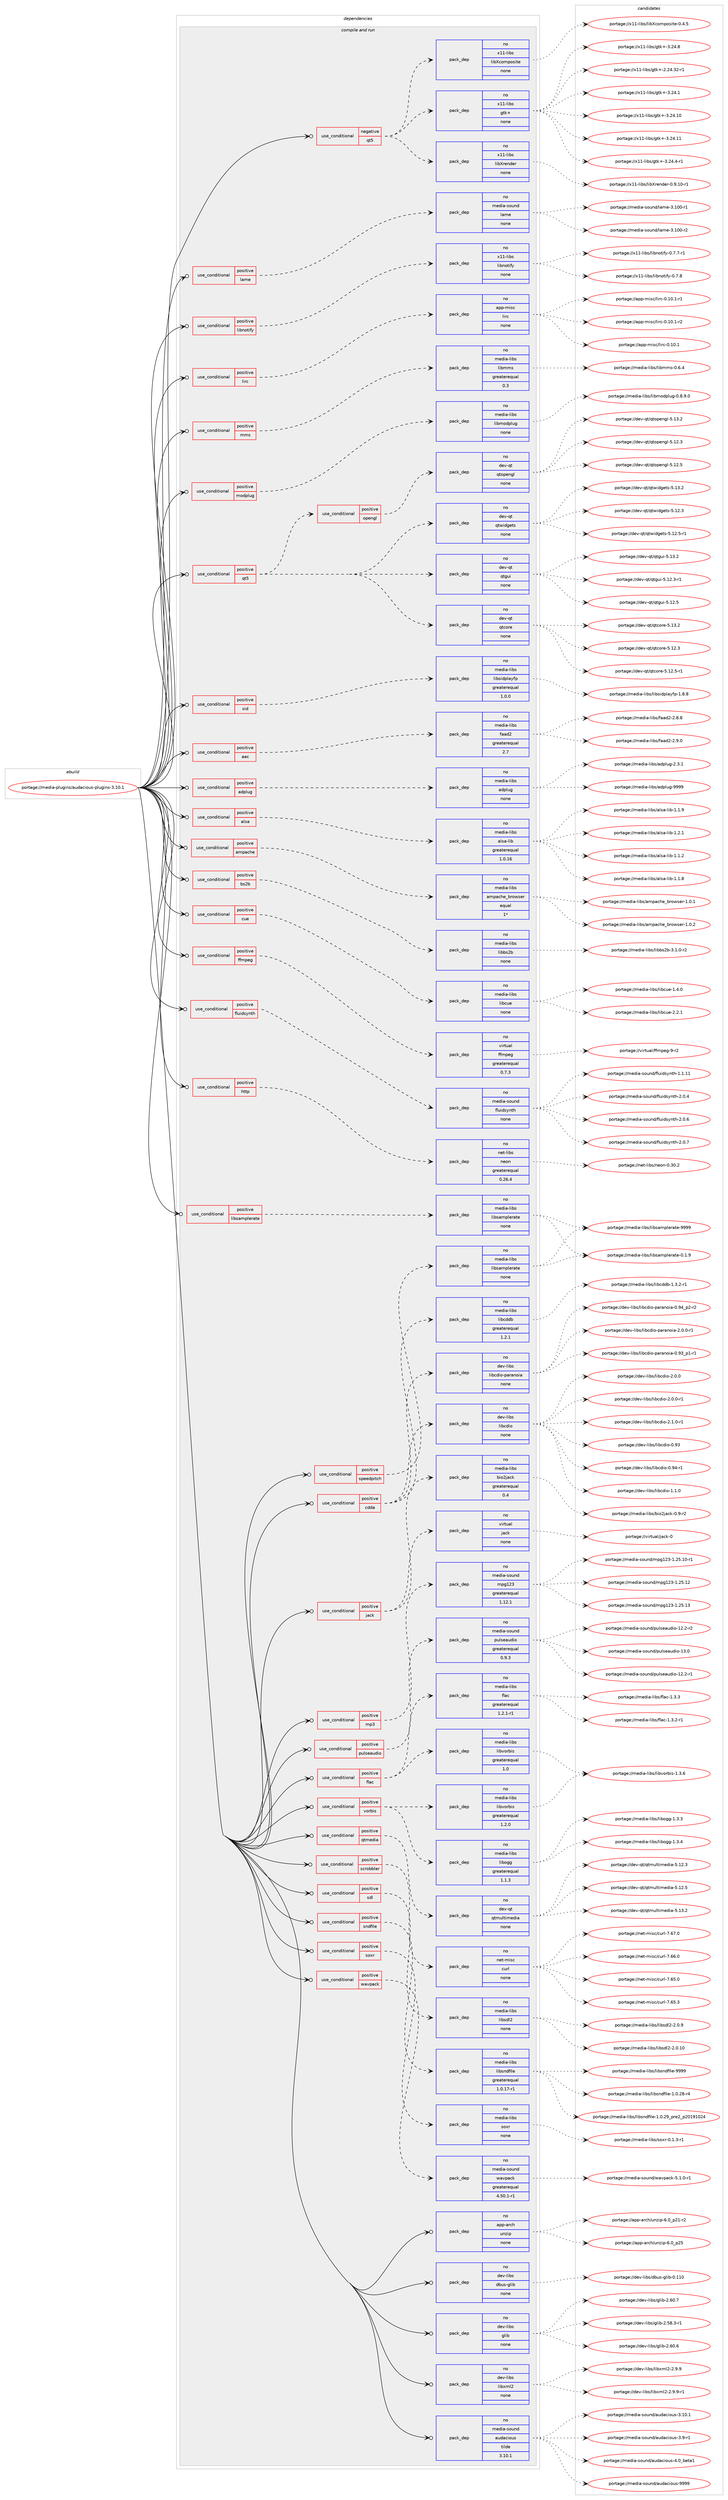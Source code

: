 digraph prolog {

# *************
# Graph options
# *************

newrank=true;
concentrate=true;
compound=true;
graph [rankdir=LR,fontname=Helvetica,fontsize=10,ranksep=1.5];#, ranksep=2.5, nodesep=0.2];
edge  [arrowhead=vee];
node  [fontname=Helvetica,fontsize=10];

# **********
# The ebuild
# **********

subgraph cluster_leftcol {
color=gray;
rank=same;
label=<<i>ebuild</i>>;
id [label="portage://media-plugins/audacious-plugins-3.10.1", color=red, width=4, href="../media-plugins/audacious-plugins-3.10.1.svg"];
}

# ****************
# The dependencies
# ****************

subgraph cluster_midcol {
color=gray;
label=<<i>dependencies</i>>;
subgraph cluster_compile {
fillcolor="#eeeeee";
style=filled;
label=<<i>compile</i>>;
}
subgraph cluster_compileandrun {
fillcolor="#eeeeee";
style=filled;
label=<<i>compile and run</i>>;
subgraph cond81401 {
dependency325383 [label=<<TABLE BORDER="0" CELLBORDER="1" CELLSPACING="0" CELLPADDING="4"><TR><TD ROWSPAN="3" CELLPADDING="10">use_conditional</TD></TR><TR><TD>negative</TD></TR><TR><TD>qt5</TD></TR></TABLE>>, shape=none, color=red];
subgraph pack238617 {
dependency325384 [label=<<TABLE BORDER="0" CELLBORDER="1" CELLSPACING="0" CELLPADDING="4" WIDTH="220"><TR><TD ROWSPAN="6" CELLPADDING="30">pack_dep</TD></TR><TR><TD WIDTH="110">no</TD></TR><TR><TD>x11-libs</TD></TR><TR><TD>gtk+</TD></TR><TR><TD>none</TD></TR><TR><TD></TD></TR></TABLE>>, shape=none, color=blue];
}
dependency325383:e -> dependency325384:w [weight=20,style="dashed",arrowhead="vee"];
subgraph pack238618 {
dependency325385 [label=<<TABLE BORDER="0" CELLBORDER="1" CELLSPACING="0" CELLPADDING="4" WIDTH="220"><TR><TD ROWSPAN="6" CELLPADDING="30">pack_dep</TD></TR><TR><TD WIDTH="110">no</TD></TR><TR><TD>x11-libs</TD></TR><TR><TD>libXcomposite</TD></TR><TR><TD>none</TD></TR><TR><TD></TD></TR></TABLE>>, shape=none, color=blue];
}
dependency325383:e -> dependency325385:w [weight=20,style="dashed",arrowhead="vee"];
subgraph pack238619 {
dependency325386 [label=<<TABLE BORDER="0" CELLBORDER="1" CELLSPACING="0" CELLPADDING="4" WIDTH="220"><TR><TD ROWSPAN="6" CELLPADDING="30">pack_dep</TD></TR><TR><TD WIDTH="110">no</TD></TR><TR><TD>x11-libs</TD></TR><TR><TD>libXrender</TD></TR><TR><TD>none</TD></TR><TR><TD></TD></TR></TABLE>>, shape=none, color=blue];
}
dependency325383:e -> dependency325386:w [weight=20,style="dashed",arrowhead="vee"];
}
id:e -> dependency325383:w [weight=20,style="solid",arrowhead="odotvee"];
subgraph cond81402 {
dependency325387 [label=<<TABLE BORDER="0" CELLBORDER="1" CELLSPACING="0" CELLPADDING="4"><TR><TD ROWSPAN="3" CELLPADDING="10">use_conditional</TD></TR><TR><TD>positive</TD></TR><TR><TD>aac</TD></TR></TABLE>>, shape=none, color=red];
subgraph pack238620 {
dependency325388 [label=<<TABLE BORDER="0" CELLBORDER="1" CELLSPACING="0" CELLPADDING="4" WIDTH="220"><TR><TD ROWSPAN="6" CELLPADDING="30">pack_dep</TD></TR><TR><TD WIDTH="110">no</TD></TR><TR><TD>media-libs</TD></TR><TR><TD>faad2</TD></TR><TR><TD>greaterequal</TD></TR><TR><TD>2.7</TD></TR></TABLE>>, shape=none, color=blue];
}
dependency325387:e -> dependency325388:w [weight=20,style="dashed",arrowhead="vee"];
}
id:e -> dependency325387:w [weight=20,style="solid",arrowhead="odotvee"];
subgraph cond81403 {
dependency325389 [label=<<TABLE BORDER="0" CELLBORDER="1" CELLSPACING="0" CELLPADDING="4"><TR><TD ROWSPAN="3" CELLPADDING="10">use_conditional</TD></TR><TR><TD>positive</TD></TR><TR><TD>adplug</TD></TR></TABLE>>, shape=none, color=red];
subgraph pack238621 {
dependency325390 [label=<<TABLE BORDER="0" CELLBORDER="1" CELLSPACING="0" CELLPADDING="4" WIDTH="220"><TR><TD ROWSPAN="6" CELLPADDING="30">pack_dep</TD></TR><TR><TD WIDTH="110">no</TD></TR><TR><TD>media-libs</TD></TR><TR><TD>adplug</TD></TR><TR><TD>none</TD></TR><TR><TD></TD></TR></TABLE>>, shape=none, color=blue];
}
dependency325389:e -> dependency325390:w [weight=20,style="dashed",arrowhead="vee"];
}
id:e -> dependency325389:w [weight=20,style="solid",arrowhead="odotvee"];
subgraph cond81404 {
dependency325391 [label=<<TABLE BORDER="0" CELLBORDER="1" CELLSPACING="0" CELLPADDING="4"><TR><TD ROWSPAN="3" CELLPADDING="10">use_conditional</TD></TR><TR><TD>positive</TD></TR><TR><TD>alsa</TD></TR></TABLE>>, shape=none, color=red];
subgraph pack238622 {
dependency325392 [label=<<TABLE BORDER="0" CELLBORDER="1" CELLSPACING="0" CELLPADDING="4" WIDTH="220"><TR><TD ROWSPAN="6" CELLPADDING="30">pack_dep</TD></TR><TR><TD WIDTH="110">no</TD></TR><TR><TD>media-libs</TD></TR><TR><TD>alsa-lib</TD></TR><TR><TD>greaterequal</TD></TR><TR><TD>1.0.16</TD></TR></TABLE>>, shape=none, color=blue];
}
dependency325391:e -> dependency325392:w [weight=20,style="dashed",arrowhead="vee"];
}
id:e -> dependency325391:w [weight=20,style="solid",arrowhead="odotvee"];
subgraph cond81405 {
dependency325393 [label=<<TABLE BORDER="0" CELLBORDER="1" CELLSPACING="0" CELLPADDING="4"><TR><TD ROWSPAN="3" CELLPADDING="10">use_conditional</TD></TR><TR><TD>positive</TD></TR><TR><TD>ampache</TD></TR></TABLE>>, shape=none, color=red];
subgraph pack238623 {
dependency325394 [label=<<TABLE BORDER="0" CELLBORDER="1" CELLSPACING="0" CELLPADDING="4" WIDTH="220"><TR><TD ROWSPAN="6" CELLPADDING="30">pack_dep</TD></TR><TR><TD WIDTH="110">no</TD></TR><TR><TD>media-libs</TD></TR><TR><TD>ampache_browser</TD></TR><TR><TD>equal</TD></TR><TR><TD>1*</TD></TR></TABLE>>, shape=none, color=blue];
}
dependency325393:e -> dependency325394:w [weight=20,style="dashed",arrowhead="vee"];
}
id:e -> dependency325393:w [weight=20,style="solid",arrowhead="odotvee"];
subgraph cond81406 {
dependency325395 [label=<<TABLE BORDER="0" CELLBORDER="1" CELLSPACING="0" CELLPADDING="4"><TR><TD ROWSPAN="3" CELLPADDING="10">use_conditional</TD></TR><TR><TD>positive</TD></TR><TR><TD>bs2b</TD></TR></TABLE>>, shape=none, color=red];
subgraph pack238624 {
dependency325396 [label=<<TABLE BORDER="0" CELLBORDER="1" CELLSPACING="0" CELLPADDING="4" WIDTH="220"><TR><TD ROWSPAN="6" CELLPADDING="30">pack_dep</TD></TR><TR><TD WIDTH="110">no</TD></TR><TR><TD>media-libs</TD></TR><TR><TD>libbs2b</TD></TR><TR><TD>none</TD></TR><TR><TD></TD></TR></TABLE>>, shape=none, color=blue];
}
dependency325395:e -> dependency325396:w [weight=20,style="dashed",arrowhead="vee"];
}
id:e -> dependency325395:w [weight=20,style="solid",arrowhead="odotvee"];
subgraph cond81407 {
dependency325397 [label=<<TABLE BORDER="0" CELLBORDER="1" CELLSPACING="0" CELLPADDING="4"><TR><TD ROWSPAN="3" CELLPADDING="10">use_conditional</TD></TR><TR><TD>positive</TD></TR><TR><TD>cdda</TD></TR></TABLE>>, shape=none, color=red];
subgraph pack238625 {
dependency325398 [label=<<TABLE BORDER="0" CELLBORDER="1" CELLSPACING="0" CELLPADDING="4" WIDTH="220"><TR><TD ROWSPAN="6" CELLPADDING="30">pack_dep</TD></TR><TR><TD WIDTH="110">no</TD></TR><TR><TD>dev-libs</TD></TR><TR><TD>libcdio</TD></TR><TR><TD>none</TD></TR><TR><TD></TD></TR></TABLE>>, shape=none, color=blue];
}
dependency325397:e -> dependency325398:w [weight=20,style="dashed",arrowhead="vee"];
subgraph pack238626 {
dependency325399 [label=<<TABLE BORDER="0" CELLBORDER="1" CELLSPACING="0" CELLPADDING="4" WIDTH="220"><TR><TD ROWSPAN="6" CELLPADDING="30">pack_dep</TD></TR><TR><TD WIDTH="110">no</TD></TR><TR><TD>dev-libs</TD></TR><TR><TD>libcdio-paranoia</TD></TR><TR><TD>none</TD></TR><TR><TD></TD></TR></TABLE>>, shape=none, color=blue];
}
dependency325397:e -> dependency325399:w [weight=20,style="dashed",arrowhead="vee"];
subgraph pack238627 {
dependency325400 [label=<<TABLE BORDER="0" CELLBORDER="1" CELLSPACING="0" CELLPADDING="4" WIDTH="220"><TR><TD ROWSPAN="6" CELLPADDING="30">pack_dep</TD></TR><TR><TD WIDTH="110">no</TD></TR><TR><TD>media-libs</TD></TR><TR><TD>libcddb</TD></TR><TR><TD>greaterequal</TD></TR><TR><TD>1.2.1</TD></TR></TABLE>>, shape=none, color=blue];
}
dependency325397:e -> dependency325400:w [weight=20,style="dashed",arrowhead="vee"];
}
id:e -> dependency325397:w [weight=20,style="solid",arrowhead="odotvee"];
subgraph cond81408 {
dependency325401 [label=<<TABLE BORDER="0" CELLBORDER="1" CELLSPACING="0" CELLPADDING="4"><TR><TD ROWSPAN="3" CELLPADDING="10">use_conditional</TD></TR><TR><TD>positive</TD></TR><TR><TD>cue</TD></TR></TABLE>>, shape=none, color=red];
subgraph pack238628 {
dependency325402 [label=<<TABLE BORDER="0" CELLBORDER="1" CELLSPACING="0" CELLPADDING="4" WIDTH="220"><TR><TD ROWSPAN="6" CELLPADDING="30">pack_dep</TD></TR><TR><TD WIDTH="110">no</TD></TR><TR><TD>media-libs</TD></TR><TR><TD>libcue</TD></TR><TR><TD>none</TD></TR><TR><TD></TD></TR></TABLE>>, shape=none, color=blue];
}
dependency325401:e -> dependency325402:w [weight=20,style="dashed",arrowhead="vee"];
}
id:e -> dependency325401:w [weight=20,style="solid",arrowhead="odotvee"];
subgraph cond81409 {
dependency325403 [label=<<TABLE BORDER="0" CELLBORDER="1" CELLSPACING="0" CELLPADDING="4"><TR><TD ROWSPAN="3" CELLPADDING="10">use_conditional</TD></TR><TR><TD>positive</TD></TR><TR><TD>ffmpeg</TD></TR></TABLE>>, shape=none, color=red];
subgraph pack238629 {
dependency325404 [label=<<TABLE BORDER="0" CELLBORDER="1" CELLSPACING="0" CELLPADDING="4" WIDTH="220"><TR><TD ROWSPAN="6" CELLPADDING="30">pack_dep</TD></TR><TR><TD WIDTH="110">no</TD></TR><TR><TD>virtual</TD></TR><TR><TD>ffmpeg</TD></TR><TR><TD>greaterequal</TD></TR><TR><TD>0.7.3</TD></TR></TABLE>>, shape=none, color=blue];
}
dependency325403:e -> dependency325404:w [weight=20,style="dashed",arrowhead="vee"];
}
id:e -> dependency325403:w [weight=20,style="solid",arrowhead="odotvee"];
subgraph cond81410 {
dependency325405 [label=<<TABLE BORDER="0" CELLBORDER="1" CELLSPACING="0" CELLPADDING="4"><TR><TD ROWSPAN="3" CELLPADDING="10">use_conditional</TD></TR><TR><TD>positive</TD></TR><TR><TD>flac</TD></TR></TABLE>>, shape=none, color=red];
subgraph pack238630 {
dependency325406 [label=<<TABLE BORDER="0" CELLBORDER="1" CELLSPACING="0" CELLPADDING="4" WIDTH="220"><TR><TD ROWSPAN="6" CELLPADDING="30">pack_dep</TD></TR><TR><TD WIDTH="110">no</TD></TR><TR><TD>media-libs</TD></TR><TR><TD>flac</TD></TR><TR><TD>greaterequal</TD></TR><TR><TD>1.2.1-r1</TD></TR></TABLE>>, shape=none, color=blue];
}
dependency325405:e -> dependency325406:w [weight=20,style="dashed",arrowhead="vee"];
subgraph pack238631 {
dependency325407 [label=<<TABLE BORDER="0" CELLBORDER="1" CELLSPACING="0" CELLPADDING="4" WIDTH="220"><TR><TD ROWSPAN="6" CELLPADDING="30">pack_dep</TD></TR><TR><TD WIDTH="110">no</TD></TR><TR><TD>media-libs</TD></TR><TR><TD>libvorbis</TD></TR><TR><TD>greaterequal</TD></TR><TR><TD>1.0</TD></TR></TABLE>>, shape=none, color=blue];
}
dependency325405:e -> dependency325407:w [weight=20,style="dashed",arrowhead="vee"];
}
id:e -> dependency325405:w [weight=20,style="solid",arrowhead="odotvee"];
subgraph cond81411 {
dependency325408 [label=<<TABLE BORDER="0" CELLBORDER="1" CELLSPACING="0" CELLPADDING="4"><TR><TD ROWSPAN="3" CELLPADDING="10">use_conditional</TD></TR><TR><TD>positive</TD></TR><TR><TD>fluidsynth</TD></TR></TABLE>>, shape=none, color=red];
subgraph pack238632 {
dependency325409 [label=<<TABLE BORDER="0" CELLBORDER="1" CELLSPACING="0" CELLPADDING="4" WIDTH="220"><TR><TD ROWSPAN="6" CELLPADDING="30">pack_dep</TD></TR><TR><TD WIDTH="110">no</TD></TR><TR><TD>media-sound</TD></TR><TR><TD>fluidsynth</TD></TR><TR><TD>none</TD></TR><TR><TD></TD></TR></TABLE>>, shape=none, color=blue];
}
dependency325408:e -> dependency325409:w [weight=20,style="dashed",arrowhead="vee"];
}
id:e -> dependency325408:w [weight=20,style="solid",arrowhead="odotvee"];
subgraph cond81412 {
dependency325410 [label=<<TABLE BORDER="0" CELLBORDER="1" CELLSPACING="0" CELLPADDING="4"><TR><TD ROWSPAN="3" CELLPADDING="10">use_conditional</TD></TR><TR><TD>positive</TD></TR><TR><TD>http</TD></TR></TABLE>>, shape=none, color=red];
subgraph pack238633 {
dependency325411 [label=<<TABLE BORDER="0" CELLBORDER="1" CELLSPACING="0" CELLPADDING="4" WIDTH="220"><TR><TD ROWSPAN="6" CELLPADDING="30">pack_dep</TD></TR><TR><TD WIDTH="110">no</TD></TR><TR><TD>net-libs</TD></TR><TR><TD>neon</TD></TR><TR><TD>greaterequal</TD></TR><TR><TD>0.26.4</TD></TR></TABLE>>, shape=none, color=blue];
}
dependency325410:e -> dependency325411:w [weight=20,style="dashed",arrowhead="vee"];
}
id:e -> dependency325410:w [weight=20,style="solid",arrowhead="odotvee"];
subgraph cond81413 {
dependency325412 [label=<<TABLE BORDER="0" CELLBORDER="1" CELLSPACING="0" CELLPADDING="4"><TR><TD ROWSPAN="3" CELLPADDING="10">use_conditional</TD></TR><TR><TD>positive</TD></TR><TR><TD>jack</TD></TR></TABLE>>, shape=none, color=red];
subgraph pack238634 {
dependency325413 [label=<<TABLE BORDER="0" CELLBORDER="1" CELLSPACING="0" CELLPADDING="4" WIDTH="220"><TR><TD ROWSPAN="6" CELLPADDING="30">pack_dep</TD></TR><TR><TD WIDTH="110">no</TD></TR><TR><TD>media-libs</TD></TR><TR><TD>bio2jack</TD></TR><TR><TD>greaterequal</TD></TR><TR><TD>0.4</TD></TR></TABLE>>, shape=none, color=blue];
}
dependency325412:e -> dependency325413:w [weight=20,style="dashed",arrowhead="vee"];
subgraph pack238635 {
dependency325414 [label=<<TABLE BORDER="0" CELLBORDER="1" CELLSPACING="0" CELLPADDING="4" WIDTH="220"><TR><TD ROWSPAN="6" CELLPADDING="30">pack_dep</TD></TR><TR><TD WIDTH="110">no</TD></TR><TR><TD>virtual</TD></TR><TR><TD>jack</TD></TR><TR><TD>none</TD></TR><TR><TD></TD></TR></TABLE>>, shape=none, color=blue];
}
dependency325412:e -> dependency325414:w [weight=20,style="dashed",arrowhead="vee"];
}
id:e -> dependency325412:w [weight=20,style="solid",arrowhead="odotvee"];
subgraph cond81414 {
dependency325415 [label=<<TABLE BORDER="0" CELLBORDER="1" CELLSPACING="0" CELLPADDING="4"><TR><TD ROWSPAN="3" CELLPADDING="10">use_conditional</TD></TR><TR><TD>positive</TD></TR><TR><TD>lame</TD></TR></TABLE>>, shape=none, color=red];
subgraph pack238636 {
dependency325416 [label=<<TABLE BORDER="0" CELLBORDER="1" CELLSPACING="0" CELLPADDING="4" WIDTH="220"><TR><TD ROWSPAN="6" CELLPADDING="30">pack_dep</TD></TR><TR><TD WIDTH="110">no</TD></TR><TR><TD>media-sound</TD></TR><TR><TD>lame</TD></TR><TR><TD>none</TD></TR><TR><TD></TD></TR></TABLE>>, shape=none, color=blue];
}
dependency325415:e -> dependency325416:w [weight=20,style="dashed",arrowhead="vee"];
}
id:e -> dependency325415:w [weight=20,style="solid",arrowhead="odotvee"];
subgraph cond81415 {
dependency325417 [label=<<TABLE BORDER="0" CELLBORDER="1" CELLSPACING="0" CELLPADDING="4"><TR><TD ROWSPAN="3" CELLPADDING="10">use_conditional</TD></TR><TR><TD>positive</TD></TR><TR><TD>libnotify</TD></TR></TABLE>>, shape=none, color=red];
subgraph pack238637 {
dependency325418 [label=<<TABLE BORDER="0" CELLBORDER="1" CELLSPACING="0" CELLPADDING="4" WIDTH="220"><TR><TD ROWSPAN="6" CELLPADDING="30">pack_dep</TD></TR><TR><TD WIDTH="110">no</TD></TR><TR><TD>x11-libs</TD></TR><TR><TD>libnotify</TD></TR><TR><TD>none</TD></TR><TR><TD></TD></TR></TABLE>>, shape=none, color=blue];
}
dependency325417:e -> dependency325418:w [weight=20,style="dashed",arrowhead="vee"];
}
id:e -> dependency325417:w [weight=20,style="solid",arrowhead="odotvee"];
subgraph cond81416 {
dependency325419 [label=<<TABLE BORDER="0" CELLBORDER="1" CELLSPACING="0" CELLPADDING="4"><TR><TD ROWSPAN="3" CELLPADDING="10">use_conditional</TD></TR><TR><TD>positive</TD></TR><TR><TD>libsamplerate</TD></TR></TABLE>>, shape=none, color=red];
subgraph pack238638 {
dependency325420 [label=<<TABLE BORDER="0" CELLBORDER="1" CELLSPACING="0" CELLPADDING="4" WIDTH="220"><TR><TD ROWSPAN="6" CELLPADDING="30">pack_dep</TD></TR><TR><TD WIDTH="110">no</TD></TR><TR><TD>media-libs</TD></TR><TR><TD>libsamplerate</TD></TR><TR><TD>none</TD></TR><TR><TD></TD></TR></TABLE>>, shape=none, color=blue];
}
dependency325419:e -> dependency325420:w [weight=20,style="dashed",arrowhead="vee"];
}
id:e -> dependency325419:w [weight=20,style="solid",arrowhead="odotvee"];
subgraph cond81417 {
dependency325421 [label=<<TABLE BORDER="0" CELLBORDER="1" CELLSPACING="0" CELLPADDING="4"><TR><TD ROWSPAN="3" CELLPADDING="10">use_conditional</TD></TR><TR><TD>positive</TD></TR><TR><TD>lirc</TD></TR></TABLE>>, shape=none, color=red];
subgraph pack238639 {
dependency325422 [label=<<TABLE BORDER="0" CELLBORDER="1" CELLSPACING="0" CELLPADDING="4" WIDTH="220"><TR><TD ROWSPAN="6" CELLPADDING="30">pack_dep</TD></TR><TR><TD WIDTH="110">no</TD></TR><TR><TD>app-misc</TD></TR><TR><TD>lirc</TD></TR><TR><TD>none</TD></TR><TR><TD></TD></TR></TABLE>>, shape=none, color=blue];
}
dependency325421:e -> dependency325422:w [weight=20,style="dashed",arrowhead="vee"];
}
id:e -> dependency325421:w [weight=20,style="solid",arrowhead="odotvee"];
subgraph cond81418 {
dependency325423 [label=<<TABLE BORDER="0" CELLBORDER="1" CELLSPACING="0" CELLPADDING="4"><TR><TD ROWSPAN="3" CELLPADDING="10">use_conditional</TD></TR><TR><TD>positive</TD></TR><TR><TD>mms</TD></TR></TABLE>>, shape=none, color=red];
subgraph pack238640 {
dependency325424 [label=<<TABLE BORDER="0" CELLBORDER="1" CELLSPACING="0" CELLPADDING="4" WIDTH="220"><TR><TD ROWSPAN="6" CELLPADDING="30">pack_dep</TD></TR><TR><TD WIDTH="110">no</TD></TR><TR><TD>media-libs</TD></TR><TR><TD>libmms</TD></TR><TR><TD>greaterequal</TD></TR><TR><TD>0.3</TD></TR></TABLE>>, shape=none, color=blue];
}
dependency325423:e -> dependency325424:w [weight=20,style="dashed",arrowhead="vee"];
}
id:e -> dependency325423:w [weight=20,style="solid",arrowhead="odotvee"];
subgraph cond81419 {
dependency325425 [label=<<TABLE BORDER="0" CELLBORDER="1" CELLSPACING="0" CELLPADDING="4"><TR><TD ROWSPAN="3" CELLPADDING="10">use_conditional</TD></TR><TR><TD>positive</TD></TR><TR><TD>modplug</TD></TR></TABLE>>, shape=none, color=red];
subgraph pack238641 {
dependency325426 [label=<<TABLE BORDER="0" CELLBORDER="1" CELLSPACING="0" CELLPADDING="4" WIDTH="220"><TR><TD ROWSPAN="6" CELLPADDING="30">pack_dep</TD></TR><TR><TD WIDTH="110">no</TD></TR><TR><TD>media-libs</TD></TR><TR><TD>libmodplug</TD></TR><TR><TD>none</TD></TR><TR><TD></TD></TR></TABLE>>, shape=none, color=blue];
}
dependency325425:e -> dependency325426:w [weight=20,style="dashed",arrowhead="vee"];
}
id:e -> dependency325425:w [weight=20,style="solid",arrowhead="odotvee"];
subgraph cond81420 {
dependency325427 [label=<<TABLE BORDER="0" CELLBORDER="1" CELLSPACING="0" CELLPADDING="4"><TR><TD ROWSPAN="3" CELLPADDING="10">use_conditional</TD></TR><TR><TD>positive</TD></TR><TR><TD>mp3</TD></TR></TABLE>>, shape=none, color=red];
subgraph pack238642 {
dependency325428 [label=<<TABLE BORDER="0" CELLBORDER="1" CELLSPACING="0" CELLPADDING="4" WIDTH="220"><TR><TD ROWSPAN="6" CELLPADDING="30">pack_dep</TD></TR><TR><TD WIDTH="110">no</TD></TR><TR><TD>media-sound</TD></TR><TR><TD>mpg123</TD></TR><TR><TD>greaterequal</TD></TR><TR><TD>1.12.1</TD></TR></TABLE>>, shape=none, color=blue];
}
dependency325427:e -> dependency325428:w [weight=20,style="dashed",arrowhead="vee"];
}
id:e -> dependency325427:w [weight=20,style="solid",arrowhead="odotvee"];
subgraph cond81421 {
dependency325429 [label=<<TABLE BORDER="0" CELLBORDER="1" CELLSPACING="0" CELLPADDING="4"><TR><TD ROWSPAN="3" CELLPADDING="10">use_conditional</TD></TR><TR><TD>positive</TD></TR><TR><TD>pulseaudio</TD></TR></TABLE>>, shape=none, color=red];
subgraph pack238643 {
dependency325430 [label=<<TABLE BORDER="0" CELLBORDER="1" CELLSPACING="0" CELLPADDING="4" WIDTH="220"><TR><TD ROWSPAN="6" CELLPADDING="30">pack_dep</TD></TR><TR><TD WIDTH="110">no</TD></TR><TR><TD>media-sound</TD></TR><TR><TD>pulseaudio</TD></TR><TR><TD>greaterequal</TD></TR><TR><TD>0.9.3</TD></TR></TABLE>>, shape=none, color=blue];
}
dependency325429:e -> dependency325430:w [weight=20,style="dashed",arrowhead="vee"];
}
id:e -> dependency325429:w [weight=20,style="solid",arrowhead="odotvee"];
subgraph cond81422 {
dependency325431 [label=<<TABLE BORDER="0" CELLBORDER="1" CELLSPACING="0" CELLPADDING="4"><TR><TD ROWSPAN="3" CELLPADDING="10">use_conditional</TD></TR><TR><TD>positive</TD></TR><TR><TD>qt5</TD></TR></TABLE>>, shape=none, color=red];
subgraph pack238644 {
dependency325432 [label=<<TABLE BORDER="0" CELLBORDER="1" CELLSPACING="0" CELLPADDING="4" WIDTH="220"><TR><TD ROWSPAN="6" CELLPADDING="30">pack_dep</TD></TR><TR><TD WIDTH="110">no</TD></TR><TR><TD>dev-qt</TD></TR><TR><TD>qtcore</TD></TR><TR><TD>none</TD></TR><TR><TD></TD></TR></TABLE>>, shape=none, color=blue];
}
dependency325431:e -> dependency325432:w [weight=20,style="dashed",arrowhead="vee"];
subgraph pack238645 {
dependency325433 [label=<<TABLE BORDER="0" CELLBORDER="1" CELLSPACING="0" CELLPADDING="4" WIDTH="220"><TR><TD ROWSPAN="6" CELLPADDING="30">pack_dep</TD></TR><TR><TD WIDTH="110">no</TD></TR><TR><TD>dev-qt</TD></TR><TR><TD>qtgui</TD></TR><TR><TD>none</TD></TR><TR><TD></TD></TR></TABLE>>, shape=none, color=blue];
}
dependency325431:e -> dependency325433:w [weight=20,style="dashed",arrowhead="vee"];
subgraph pack238646 {
dependency325434 [label=<<TABLE BORDER="0" CELLBORDER="1" CELLSPACING="0" CELLPADDING="4" WIDTH="220"><TR><TD ROWSPAN="6" CELLPADDING="30">pack_dep</TD></TR><TR><TD WIDTH="110">no</TD></TR><TR><TD>dev-qt</TD></TR><TR><TD>qtwidgets</TD></TR><TR><TD>none</TD></TR><TR><TD></TD></TR></TABLE>>, shape=none, color=blue];
}
dependency325431:e -> dependency325434:w [weight=20,style="dashed",arrowhead="vee"];
subgraph cond81423 {
dependency325435 [label=<<TABLE BORDER="0" CELLBORDER="1" CELLSPACING="0" CELLPADDING="4"><TR><TD ROWSPAN="3" CELLPADDING="10">use_conditional</TD></TR><TR><TD>positive</TD></TR><TR><TD>opengl</TD></TR></TABLE>>, shape=none, color=red];
subgraph pack238647 {
dependency325436 [label=<<TABLE BORDER="0" CELLBORDER="1" CELLSPACING="0" CELLPADDING="4" WIDTH="220"><TR><TD ROWSPAN="6" CELLPADDING="30">pack_dep</TD></TR><TR><TD WIDTH="110">no</TD></TR><TR><TD>dev-qt</TD></TR><TR><TD>qtopengl</TD></TR><TR><TD>none</TD></TR><TR><TD></TD></TR></TABLE>>, shape=none, color=blue];
}
dependency325435:e -> dependency325436:w [weight=20,style="dashed",arrowhead="vee"];
}
dependency325431:e -> dependency325435:w [weight=20,style="dashed",arrowhead="vee"];
}
id:e -> dependency325431:w [weight=20,style="solid",arrowhead="odotvee"];
subgraph cond81424 {
dependency325437 [label=<<TABLE BORDER="0" CELLBORDER="1" CELLSPACING="0" CELLPADDING="4"><TR><TD ROWSPAN="3" CELLPADDING="10">use_conditional</TD></TR><TR><TD>positive</TD></TR><TR><TD>qtmedia</TD></TR></TABLE>>, shape=none, color=red];
subgraph pack238648 {
dependency325438 [label=<<TABLE BORDER="0" CELLBORDER="1" CELLSPACING="0" CELLPADDING="4" WIDTH="220"><TR><TD ROWSPAN="6" CELLPADDING="30">pack_dep</TD></TR><TR><TD WIDTH="110">no</TD></TR><TR><TD>dev-qt</TD></TR><TR><TD>qtmultimedia</TD></TR><TR><TD>none</TD></TR><TR><TD></TD></TR></TABLE>>, shape=none, color=blue];
}
dependency325437:e -> dependency325438:w [weight=20,style="dashed",arrowhead="vee"];
}
id:e -> dependency325437:w [weight=20,style="solid",arrowhead="odotvee"];
subgraph cond81425 {
dependency325439 [label=<<TABLE BORDER="0" CELLBORDER="1" CELLSPACING="0" CELLPADDING="4"><TR><TD ROWSPAN="3" CELLPADDING="10">use_conditional</TD></TR><TR><TD>positive</TD></TR><TR><TD>scrobbler</TD></TR></TABLE>>, shape=none, color=red];
subgraph pack238649 {
dependency325440 [label=<<TABLE BORDER="0" CELLBORDER="1" CELLSPACING="0" CELLPADDING="4" WIDTH="220"><TR><TD ROWSPAN="6" CELLPADDING="30">pack_dep</TD></TR><TR><TD WIDTH="110">no</TD></TR><TR><TD>net-misc</TD></TR><TR><TD>curl</TD></TR><TR><TD>none</TD></TR><TR><TD></TD></TR></TABLE>>, shape=none, color=blue];
}
dependency325439:e -> dependency325440:w [weight=20,style="dashed",arrowhead="vee"];
}
id:e -> dependency325439:w [weight=20,style="solid",arrowhead="odotvee"];
subgraph cond81426 {
dependency325441 [label=<<TABLE BORDER="0" CELLBORDER="1" CELLSPACING="0" CELLPADDING="4"><TR><TD ROWSPAN="3" CELLPADDING="10">use_conditional</TD></TR><TR><TD>positive</TD></TR><TR><TD>sdl</TD></TR></TABLE>>, shape=none, color=red];
subgraph pack238650 {
dependency325442 [label=<<TABLE BORDER="0" CELLBORDER="1" CELLSPACING="0" CELLPADDING="4" WIDTH="220"><TR><TD ROWSPAN="6" CELLPADDING="30">pack_dep</TD></TR><TR><TD WIDTH="110">no</TD></TR><TR><TD>media-libs</TD></TR><TR><TD>libsdl2</TD></TR><TR><TD>none</TD></TR><TR><TD></TD></TR></TABLE>>, shape=none, color=blue];
}
dependency325441:e -> dependency325442:w [weight=20,style="dashed",arrowhead="vee"];
}
id:e -> dependency325441:w [weight=20,style="solid",arrowhead="odotvee"];
subgraph cond81427 {
dependency325443 [label=<<TABLE BORDER="0" CELLBORDER="1" CELLSPACING="0" CELLPADDING="4"><TR><TD ROWSPAN="3" CELLPADDING="10">use_conditional</TD></TR><TR><TD>positive</TD></TR><TR><TD>sid</TD></TR></TABLE>>, shape=none, color=red];
subgraph pack238651 {
dependency325444 [label=<<TABLE BORDER="0" CELLBORDER="1" CELLSPACING="0" CELLPADDING="4" WIDTH="220"><TR><TD ROWSPAN="6" CELLPADDING="30">pack_dep</TD></TR><TR><TD WIDTH="110">no</TD></TR><TR><TD>media-libs</TD></TR><TR><TD>libsidplayfp</TD></TR><TR><TD>greaterequal</TD></TR><TR><TD>1.0.0</TD></TR></TABLE>>, shape=none, color=blue];
}
dependency325443:e -> dependency325444:w [weight=20,style="dashed",arrowhead="vee"];
}
id:e -> dependency325443:w [weight=20,style="solid",arrowhead="odotvee"];
subgraph cond81428 {
dependency325445 [label=<<TABLE BORDER="0" CELLBORDER="1" CELLSPACING="0" CELLPADDING="4"><TR><TD ROWSPAN="3" CELLPADDING="10">use_conditional</TD></TR><TR><TD>positive</TD></TR><TR><TD>sndfile</TD></TR></TABLE>>, shape=none, color=red];
subgraph pack238652 {
dependency325446 [label=<<TABLE BORDER="0" CELLBORDER="1" CELLSPACING="0" CELLPADDING="4" WIDTH="220"><TR><TD ROWSPAN="6" CELLPADDING="30">pack_dep</TD></TR><TR><TD WIDTH="110">no</TD></TR><TR><TD>media-libs</TD></TR><TR><TD>libsndfile</TD></TR><TR><TD>greaterequal</TD></TR><TR><TD>1.0.17-r1</TD></TR></TABLE>>, shape=none, color=blue];
}
dependency325445:e -> dependency325446:w [weight=20,style="dashed",arrowhead="vee"];
}
id:e -> dependency325445:w [weight=20,style="solid",arrowhead="odotvee"];
subgraph cond81429 {
dependency325447 [label=<<TABLE BORDER="0" CELLBORDER="1" CELLSPACING="0" CELLPADDING="4"><TR><TD ROWSPAN="3" CELLPADDING="10">use_conditional</TD></TR><TR><TD>positive</TD></TR><TR><TD>soxr</TD></TR></TABLE>>, shape=none, color=red];
subgraph pack238653 {
dependency325448 [label=<<TABLE BORDER="0" CELLBORDER="1" CELLSPACING="0" CELLPADDING="4" WIDTH="220"><TR><TD ROWSPAN="6" CELLPADDING="30">pack_dep</TD></TR><TR><TD WIDTH="110">no</TD></TR><TR><TD>media-libs</TD></TR><TR><TD>soxr</TD></TR><TR><TD>none</TD></TR><TR><TD></TD></TR></TABLE>>, shape=none, color=blue];
}
dependency325447:e -> dependency325448:w [weight=20,style="dashed",arrowhead="vee"];
}
id:e -> dependency325447:w [weight=20,style="solid",arrowhead="odotvee"];
subgraph cond81430 {
dependency325449 [label=<<TABLE BORDER="0" CELLBORDER="1" CELLSPACING="0" CELLPADDING="4"><TR><TD ROWSPAN="3" CELLPADDING="10">use_conditional</TD></TR><TR><TD>positive</TD></TR><TR><TD>speedpitch</TD></TR></TABLE>>, shape=none, color=red];
subgraph pack238654 {
dependency325450 [label=<<TABLE BORDER="0" CELLBORDER="1" CELLSPACING="0" CELLPADDING="4" WIDTH="220"><TR><TD ROWSPAN="6" CELLPADDING="30">pack_dep</TD></TR><TR><TD WIDTH="110">no</TD></TR><TR><TD>media-libs</TD></TR><TR><TD>libsamplerate</TD></TR><TR><TD>none</TD></TR><TR><TD></TD></TR></TABLE>>, shape=none, color=blue];
}
dependency325449:e -> dependency325450:w [weight=20,style="dashed",arrowhead="vee"];
}
id:e -> dependency325449:w [weight=20,style="solid",arrowhead="odotvee"];
subgraph cond81431 {
dependency325451 [label=<<TABLE BORDER="0" CELLBORDER="1" CELLSPACING="0" CELLPADDING="4"><TR><TD ROWSPAN="3" CELLPADDING="10">use_conditional</TD></TR><TR><TD>positive</TD></TR><TR><TD>vorbis</TD></TR></TABLE>>, shape=none, color=red];
subgraph pack238655 {
dependency325452 [label=<<TABLE BORDER="0" CELLBORDER="1" CELLSPACING="0" CELLPADDING="4" WIDTH="220"><TR><TD ROWSPAN="6" CELLPADDING="30">pack_dep</TD></TR><TR><TD WIDTH="110">no</TD></TR><TR><TD>media-libs</TD></TR><TR><TD>libogg</TD></TR><TR><TD>greaterequal</TD></TR><TR><TD>1.1.3</TD></TR></TABLE>>, shape=none, color=blue];
}
dependency325451:e -> dependency325452:w [weight=20,style="dashed",arrowhead="vee"];
subgraph pack238656 {
dependency325453 [label=<<TABLE BORDER="0" CELLBORDER="1" CELLSPACING="0" CELLPADDING="4" WIDTH="220"><TR><TD ROWSPAN="6" CELLPADDING="30">pack_dep</TD></TR><TR><TD WIDTH="110">no</TD></TR><TR><TD>media-libs</TD></TR><TR><TD>libvorbis</TD></TR><TR><TD>greaterequal</TD></TR><TR><TD>1.2.0</TD></TR></TABLE>>, shape=none, color=blue];
}
dependency325451:e -> dependency325453:w [weight=20,style="dashed",arrowhead="vee"];
}
id:e -> dependency325451:w [weight=20,style="solid",arrowhead="odotvee"];
subgraph cond81432 {
dependency325454 [label=<<TABLE BORDER="0" CELLBORDER="1" CELLSPACING="0" CELLPADDING="4"><TR><TD ROWSPAN="3" CELLPADDING="10">use_conditional</TD></TR><TR><TD>positive</TD></TR><TR><TD>wavpack</TD></TR></TABLE>>, shape=none, color=red];
subgraph pack238657 {
dependency325455 [label=<<TABLE BORDER="0" CELLBORDER="1" CELLSPACING="0" CELLPADDING="4" WIDTH="220"><TR><TD ROWSPAN="6" CELLPADDING="30">pack_dep</TD></TR><TR><TD WIDTH="110">no</TD></TR><TR><TD>media-sound</TD></TR><TR><TD>wavpack</TD></TR><TR><TD>greaterequal</TD></TR><TR><TD>4.50.1-r1</TD></TR></TABLE>>, shape=none, color=blue];
}
dependency325454:e -> dependency325455:w [weight=20,style="dashed",arrowhead="vee"];
}
id:e -> dependency325454:w [weight=20,style="solid",arrowhead="odotvee"];
subgraph pack238658 {
dependency325456 [label=<<TABLE BORDER="0" CELLBORDER="1" CELLSPACING="0" CELLPADDING="4" WIDTH="220"><TR><TD ROWSPAN="6" CELLPADDING="30">pack_dep</TD></TR><TR><TD WIDTH="110">no</TD></TR><TR><TD>app-arch</TD></TR><TR><TD>unzip</TD></TR><TR><TD>none</TD></TR><TR><TD></TD></TR></TABLE>>, shape=none, color=blue];
}
id:e -> dependency325456:w [weight=20,style="solid",arrowhead="odotvee"];
subgraph pack238659 {
dependency325457 [label=<<TABLE BORDER="0" CELLBORDER="1" CELLSPACING="0" CELLPADDING="4" WIDTH="220"><TR><TD ROWSPAN="6" CELLPADDING="30">pack_dep</TD></TR><TR><TD WIDTH="110">no</TD></TR><TR><TD>dev-libs</TD></TR><TR><TD>dbus-glib</TD></TR><TR><TD>none</TD></TR><TR><TD></TD></TR></TABLE>>, shape=none, color=blue];
}
id:e -> dependency325457:w [weight=20,style="solid",arrowhead="odotvee"];
subgraph pack238660 {
dependency325458 [label=<<TABLE BORDER="0" CELLBORDER="1" CELLSPACING="0" CELLPADDING="4" WIDTH="220"><TR><TD ROWSPAN="6" CELLPADDING="30">pack_dep</TD></TR><TR><TD WIDTH="110">no</TD></TR><TR><TD>dev-libs</TD></TR><TR><TD>glib</TD></TR><TR><TD>none</TD></TR><TR><TD></TD></TR></TABLE>>, shape=none, color=blue];
}
id:e -> dependency325458:w [weight=20,style="solid",arrowhead="odotvee"];
subgraph pack238661 {
dependency325459 [label=<<TABLE BORDER="0" CELLBORDER="1" CELLSPACING="0" CELLPADDING="4" WIDTH="220"><TR><TD ROWSPAN="6" CELLPADDING="30">pack_dep</TD></TR><TR><TD WIDTH="110">no</TD></TR><TR><TD>dev-libs</TD></TR><TR><TD>libxml2</TD></TR><TR><TD>none</TD></TR><TR><TD></TD></TR></TABLE>>, shape=none, color=blue];
}
id:e -> dependency325459:w [weight=20,style="solid",arrowhead="odotvee"];
subgraph pack238662 {
dependency325460 [label=<<TABLE BORDER="0" CELLBORDER="1" CELLSPACING="0" CELLPADDING="4" WIDTH="220"><TR><TD ROWSPAN="6" CELLPADDING="30">pack_dep</TD></TR><TR><TD WIDTH="110">no</TD></TR><TR><TD>media-sound</TD></TR><TR><TD>audacious</TD></TR><TR><TD>tilde</TD></TR><TR><TD>3.10.1</TD></TR></TABLE>>, shape=none, color=blue];
}
id:e -> dependency325460:w [weight=20,style="solid",arrowhead="odotvee"];
}
subgraph cluster_run {
fillcolor="#eeeeee";
style=filled;
label=<<i>run</i>>;
}
}

# **************
# The candidates
# **************

subgraph cluster_choices {
rank=same;
color=gray;
label=<<i>candidates</i>>;

subgraph choice238617 {
color=black;
nodesep=1;
choiceportage12049494510810598115471031161074345504650524651504511449 [label="portage://x11-libs/gtk+-2.24.32-r1", color=red, width=4,href="../x11-libs/gtk+-2.24.32-r1.svg"];
choiceportage12049494510810598115471031161074345514650524649 [label="portage://x11-libs/gtk+-3.24.1", color=red, width=4,href="../x11-libs/gtk+-3.24.1.svg"];
choiceportage1204949451081059811547103116107434551465052464948 [label="portage://x11-libs/gtk+-3.24.10", color=red, width=4,href="../x11-libs/gtk+-3.24.10.svg"];
choiceportage1204949451081059811547103116107434551465052464949 [label="portage://x11-libs/gtk+-3.24.11", color=red, width=4,href="../x11-libs/gtk+-3.24.11.svg"];
choiceportage120494945108105981154710311610743455146505246524511449 [label="portage://x11-libs/gtk+-3.24.4-r1", color=red, width=4,href="../x11-libs/gtk+-3.24.4-r1.svg"];
choiceportage12049494510810598115471031161074345514650524656 [label="portage://x11-libs/gtk+-3.24.8", color=red, width=4,href="../x11-libs/gtk+-3.24.8.svg"];
dependency325384:e -> choiceportage12049494510810598115471031161074345504650524651504511449:w [style=dotted,weight="100"];
dependency325384:e -> choiceportage12049494510810598115471031161074345514650524649:w [style=dotted,weight="100"];
dependency325384:e -> choiceportage1204949451081059811547103116107434551465052464948:w [style=dotted,weight="100"];
dependency325384:e -> choiceportage1204949451081059811547103116107434551465052464949:w [style=dotted,weight="100"];
dependency325384:e -> choiceportage120494945108105981154710311610743455146505246524511449:w [style=dotted,weight="100"];
dependency325384:e -> choiceportage12049494510810598115471031161074345514650524656:w [style=dotted,weight="100"];
}
subgraph choice238618 {
color=black;
nodesep=1;
choiceportage1204949451081059811547108105988899111109112111115105116101454846524653 [label="portage://x11-libs/libXcomposite-0.4.5", color=red, width=4,href="../x11-libs/libXcomposite-0.4.5.svg"];
dependency325385:e -> choiceportage1204949451081059811547108105988899111109112111115105116101454846524653:w [style=dotted,weight="100"];
}
subgraph choice238619 {
color=black;
nodesep=1;
choiceportage12049494510810598115471081059888114101110100101114454846574649484511449 [label="portage://x11-libs/libXrender-0.9.10-r1", color=red, width=4,href="../x11-libs/libXrender-0.9.10-r1.svg"];
dependency325386:e -> choiceportage12049494510810598115471081059888114101110100101114454846574649484511449:w [style=dotted,weight="100"];
}
subgraph choice238620 {
color=black;
nodesep=1;
choiceportage10910110010597451081059811547102979710050455046564656 [label="portage://media-libs/faad2-2.8.8", color=red, width=4,href="../media-libs/faad2-2.8.8.svg"];
choiceportage10910110010597451081059811547102979710050455046574648 [label="portage://media-libs/faad2-2.9.0", color=red, width=4,href="../media-libs/faad2-2.9.0.svg"];
dependency325388:e -> choiceportage10910110010597451081059811547102979710050455046564656:w [style=dotted,weight="100"];
dependency325388:e -> choiceportage10910110010597451081059811547102979710050455046574648:w [style=dotted,weight="100"];
}
subgraph choice238621 {
color=black;
nodesep=1;
choiceportage1091011001059745108105981154797100112108117103455046514649 [label="portage://media-libs/adplug-2.3.1", color=red, width=4,href="../media-libs/adplug-2.3.1.svg"];
choiceportage10910110010597451081059811547971001121081171034557575757 [label="portage://media-libs/adplug-9999", color=red, width=4,href="../media-libs/adplug-9999.svg"];
dependency325390:e -> choiceportage1091011001059745108105981154797100112108117103455046514649:w [style=dotted,weight="100"];
dependency325390:e -> choiceportage10910110010597451081059811547971001121081171034557575757:w [style=dotted,weight="100"];
}
subgraph choice238622 {
color=black;
nodesep=1;
choiceportage1091011001059745108105981154797108115974510810598454946494650 [label="portage://media-libs/alsa-lib-1.1.2", color=red, width=4,href="../media-libs/alsa-lib-1.1.2.svg"];
choiceportage1091011001059745108105981154797108115974510810598454946494656 [label="portage://media-libs/alsa-lib-1.1.8", color=red, width=4,href="../media-libs/alsa-lib-1.1.8.svg"];
choiceportage1091011001059745108105981154797108115974510810598454946494657 [label="portage://media-libs/alsa-lib-1.1.9", color=red, width=4,href="../media-libs/alsa-lib-1.1.9.svg"];
choiceportage1091011001059745108105981154797108115974510810598454946504649 [label="portage://media-libs/alsa-lib-1.2.1", color=red, width=4,href="../media-libs/alsa-lib-1.2.1.svg"];
dependency325392:e -> choiceportage1091011001059745108105981154797108115974510810598454946494650:w [style=dotted,weight="100"];
dependency325392:e -> choiceportage1091011001059745108105981154797108115974510810598454946494656:w [style=dotted,weight="100"];
dependency325392:e -> choiceportage1091011001059745108105981154797108115974510810598454946494657:w [style=dotted,weight="100"];
dependency325392:e -> choiceportage1091011001059745108105981154797108115974510810598454946504649:w [style=dotted,weight="100"];
}
subgraph choice238623 {
color=black;
nodesep=1;
choiceportage109101100105974510810598115479710911297991041019598114111119115101114454946484649 [label="portage://media-libs/ampache_browser-1.0.1", color=red, width=4,href="../media-libs/ampache_browser-1.0.1.svg"];
choiceportage109101100105974510810598115479710911297991041019598114111119115101114454946484650 [label="portage://media-libs/ampache_browser-1.0.2", color=red, width=4,href="../media-libs/ampache_browser-1.0.2.svg"];
dependency325394:e -> choiceportage109101100105974510810598115479710911297991041019598114111119115101114454946484649:w [style=dotted,weight="100"];
dependency325394:e -> choiceportage109101100105974510810598115479710911297991041019598114111119115101114454946484650:w [style=dotted,weight="100"];
}
subgraph choice238624 {
color=black;
nodesep=1;
choiceportage10910110010597451081059811547108105989811550984551464946484511450 [label="portage://media-libs/libbs2b-3.1.0-r2", color=red, width=4,href="../media-libs/libbs2b-3.1.0-r2.svg"];
dependency325396:e -> choiceportage10910110010597451081059811547108105989811550984551464946484511450:w [style=dotted,weight="100"];
}
subgraph choice238625 {
color=black;
nodesep=1;
choiceportage10010111845108105981154710810598991001051114548465751 [label="portage://dev-libs/libcdio-0.93", color=red, width=4,href="../dev-libs/libcdio-0.93.svg"];
choiceportage100101118451081059811547108105989910010511145484657524511449 [label="portage://dev-libs/libcdio-0.94-r1", color=red, width=4,href="../dev-libs/libcdio-0.94-r1.svg"];
choiceportage1001011184510810598115471081059899100105111454946494648 [label="portage://dev-libs/libcdio-1.1.0", color=red, width=4,href="../dev-libs/libcdio-1.1.0.svg"];
choiceportage1001011184510810598115471081059899100105111455046484648 [label="portage://dev-libs/libcdio-2.0.0", color=red, width=4,href="../dev-libs/libcdio-2.0.0.svg"];
choiceportage10010111845108105981154710810598991001051114550464846484511449 [label="portage://dev-libs/libcdio-2.0.0-r1", color=red, width=4,href="../dev-libs/libcdio-2.0.0-r1.svg"];
choiceportage10010111845108105981154710810598991001051114550464946484511449 [label="portage://dev-libs/libcdio-2.1.0-r1", color=red, width=4,href="../dev-libs/libcdio-2.1.0-r1.svg"];
dependency325398:e -> choiceportage10010111845108105981154710810598991001051114548465751:w [style=dotted,weight="100"];
dependency325398:e -> choiceportage100101118451081059811547108105989910010511145484657524511449:w [style=dotted,weight="100"];
dependency325398:e -> choiceportage1001011184510810598115471081059899100105111454946494648:w [style=dotted,weight="100"];
dependency325398:e -> choiceportage1001011184510810598115471081059899100105111455046484648:w [style=dotted,weight="100"];
dependency325398:e -> choiceportage10010111845108105981154710810598991001051114550464846484511449:w [style=dotted,weight="100"];
dependency325398:e -> choiceportage10010111845108105981154710810598991001051114550464946484511449:w [style=dotted,weight="100"];
}
subgraph choice238626 {
color=black;
nodesep=1;
choiceportage100101118451081059811547108105989910010511145112971149711011110597454846575195112494511449 [label="portage://dev-libs/libcdio-paranoia-0.93_p1-r1", color=red, width=4,href="../dev-libs/libcdio-paranoia-0.93_p1-r1.svg"];
choiceportage100101118451081059811547108105989910010511145112971149711011110597454846575295112504511450 [label="portage://dev-libs/libcdio-paranoia-0.94_p2-r2", color=red, width=4,href="../dev-libs/libcdio-paranoia-0.94_p2-r2.svg"];
choiceportage1001011184510810598115471081059899100105111451129711497110111105974550464846484511449 [label="portage://dev-libs/libcdio-paranoia-2.0.0-r1", color=red, width=4,href="../dev-libs/libcdio-paranoia-2.0.0-r1.svg"];
dependency325399:e -> choiceportage100101118451081059811547108105989910010511145112971149711011110597454846575195112494511449:w [style=dotted,weight="100"];
dependency325399:e -> choiceportage100101118451081059811547108105989910010511145112971149711011110597454846575295112504511450:w [style=dotted,weight="100"];
dependency325399:e -> choiceportage1001011184510810598115471081059899100105111451129711497110111105974550464846484511449:w [style=dotted,weight="100"];
}
subgraph choice238627 {
color=black;
nodesep=1;
choiceportage109101100105974510810598115471081059899100100984549465146504511449 [label="portage://media-libs/libcddb-1.3.2-r1", color=red, width=4,href="../media-libs/libcddb-1.3.2-r1.svg"];
dependency325400:e -> choiceportage109101100105974510810598115471081059899100100984549465146504511449:w [style=dotted,weight="100"];
}
subgraph choice238628 {
color=black;
nodesep=1;
choiceportage109101100105974510810598115471081059899117101454946524648 [label="portage://media-libs/libcue-1.4.0", color=red, width=4,href="../media-libs/libcue-1.4.0.svg"];
choiceportage109101100105974510810598115471081059899117101455046504649 [label="portage://media-libs/libcue-2.2.1", color=red, width=4,href="../media-libs/libcue-2.2.1.svg"];
dependency325402:e -> choiceportage109101100105974510810598115471081059899117101454946524648:w [style=dotted,weight="100"];
dependency325402:e -> choiceportage109101100105974510810598115471081059899117101455046504649:w [style=dotted,weight="100"];
}
subgraph choice238629 {
color=black;
nodesep=1;
choiceportage118105114116117971084710210210911210110345574511450 [label="portage://virtual/ffmpeg-9-r2", color=red, width=4,href="../virtual/ffmpeg-9-r2.svg"];
dependency325404:e -> choiceportage118105114116117971084710210210911210110345574511450:w [style=dotted,weight="100"];
}
subgraph choice238630 {
color=black;
nodesep=1;
choiceportage1091011001059745108105981154710210897994549465146504511449 [label="portage://media-libs/flac-1.3.2-r1", color=red, width=4,href="../media-libs/flac-1.3.2-r1.svg"];
choiceportage109101100105974510810598115471021089799454946514651 [label="portage://media-libs/flac-1.3.3", color=red, width=4,href="../media-libs/flac-1.3.3.svg"];
dependency325406:e -> choiceportage1091011001059745108105981154710210897994549465146504511449:w [style=dotted,weight="100"];
dependency325406:e -> choiceportage109101100105974510810598115471021089799454946514651:w [style=dotted,weight="100"];
}
subgraph choice238631 {
color=black;
nodesep=1;
choiceportage109101100105974510810598115471081059811811111498105115454946514654 [label="portage://media-libs/libvorbis-1.3.6", color=red, width=4,href="../media-libs/libvorbis-1.3.6.svg"];
dependency325407:e -> choiceportage109101100105974510810598115471081059811811111498105115454946514654:w [style=dotted,weight="100"];
}
subgraph choice238632 {
color=black;
nodesep=1;
choiceportage10910110010597451151111171101004710210811710510011512111011610445494649464949 [label="portage://media-sound/fluidsynth-1.1.11", color=red, width=4,href="../media-sound/fluidsynth-1.1.11.svg"];
choiceportage109101100105974511511111711010047102108117105100115121110116104455046484652 [label="portage://media-sound/fluidsynth-2.0.4", color=red, width=4,href="../media-sound/fluidsynth-2.0.4.svg"];
choiceportage109101100105974511511111711010047102108117105100115121110116104455046484654 [label="portage://media-sound/fluidsynth-2.0.6", color=red, width=4,href="../media-sound/fluidsynth-2.0.6.svg"];
choiceportage109101100105974511511111711010047102108117105100115121110116104455046484655 [label="portage://media-sound/fluidsynth-2.0.7", color=red, width=4,href="../media-sound/fluidsynth-2.0.7.svg"];
dependency325409:e -> choiceportage10910110010597451151111171101004710210811710510011512111011610445494649464949:w [style=dotted,weight="100"];
dependency325409:e -> choiceportage109101100105974511511111711010047102108117105100115121110116104455046484652:w [style=dotted,weight="100"];
dependency325409:e -> choiceportage109101100105974511511111711010047102108117105100115121110116104455046484654:w [style=dotted,weight="100"];
dependency325409:e -> choiceportage109101100105974511511111711010047102108117105100115121110116104455046484655:w [style=dotted,weight="100"];
}
subgraph choice238633 {
color=black;
nodesep=1;
choiceportage11010111645108105981154711010111111045484651484650 [label="portage://net-libs/neon-0.30.2", color=red, width=4,href="../net-libs/neon-0.30.2.svg"];
dependency325411:e -> choiceportage11010111645108105981154711010111111045484651484650:w [style=dotted,weight="100"];
}
subgraph choice238634 {
color=black;
nodesep=1;
choiceportage1091011001059745108105981154798105111501069799107454846574511450 [label="portage://media-libs/bio2jack-0.9-r2", color=red, width=4,href="../media-libs/bio2jack-0.9-r2.svg"];
dependency325413:e -> choiceportage1091011001059745108105981154798105111501069799107454846574511450:w [style=dotted,weight="100"];
}
subgraph choice238635 {
color=black;
nodesep=1;
choiceportage118105114116117971084710697991074548 [label="portage://virtual/jack-0", color=red, width=4,href="../virtual/jack-0.svg"];
dependency325414:e -> choiceportage118105114116117971084710697991074548:w [style=dotted,weight="100"];
}
subgraph choice238636 {
color=black;
nodesep=1;
choiceportage109101100105974511511111711010047108971091014551464948484511449 [label="portage://media-sound/lame-3.100-r1", color=red, width=4,href="../media-sound/lame-3.100-r1.svg"];
choiceportage109101100105974511511111711010047108971091014551464948484511450 [label="portage://media-sound/lame-3.100-r2", color=red, width=4,href="../media-sound/lame-3.100-r2.svg"];
dependency325416:e -> choiceportage109101100105974511511111711010047108971091014551464948484511449:w [style=dotted,weight="100"];
dependency325416:e -> choiceportage109101100105974511511111711010047108971091014551464948484511450:w [style=dotted,weight="100"];
}
subgraph choice238637 {
color=black;
nodesep=1;
choiceportage1204949451081059811547108105981101111161051021214548465546554511449 [label="portage://x11-libs/libnotify-0.7.7-r1", color=red, width=4,href="../x11-libs/libnotify-0.7.7-r1.svg"];
choiceportage120494945108105981154710810598110111116105102121454846554656 [label="portage://x11-libs/libnotify-0.7.8", color=red, width=4,href="../x11-libs/libnotify-0.7.8.svg"];
dependency325418:e -> choiceportage1204949451081059811547108105981101111161051021214548465546554511449:w [style=dotted,weight="100"];
dependency325418:e -> choiceportage120494945108105981154710810598110111116105102121454846554656:w [style=dotted,weight="100"];
}
subgraph choice238638 {
color=black;
nodesep=1;
choiceportage10910110010597451081059811547108105981159710911210810111497116101454846494657 [label="portage://media-libs/libsamplerate-0.1.9", color=red, width=4,href="../media-libs/libsamplerate-0.1.9.svg"];
choiceportage109101100105974510810598115471081059811597109112108101114971161014557575757 [label="portage://media-libs/libsamplerate-9999", color=red, width=4,href="../media-libs/libsamplerate-9999.svg"];
dependency325420:e -> choiceportage10910110010597451081059811547108105981159710911210810111497116101454846494657:w [style=dotted,weight="100"];
dependency325420:e -> choiceportage109101100105974510810598115471081059811597109112108101114971161014557575757:w [style=dotted,weight="100"];
}
subgraph choice238639 {
color=black;
nodesep=1;
choiceportage971121124510910511599471081051149945484649484649 [label="portage://app-misc/lirc-0.10.1", color=red, width=4,href="../app-misc/lirc-0.10.1.svg"];
choiceportage9711211245109105115994710810511499454846494846494511449 [label="portage://app-misc/lirc-0.10.1-r1", color=red, width=4,href="../app-misc/lirc-0.10.1-r1.svg"];
choiceportage9711211245109105115994710810511499454846494846494511450 [label="portage://app-misc/lirc-0.10.1-r2", color=red, width=4,href="../app-misc/lirc-0.10.1-r2.svg"];
dependency325422:e -> choiceportage971121124510910511599471081051149945484649484649:w [style=dotted,weight="100"];
dependency325422:e -> choiceportage9711211245109105115994710810511499454846494846494511449:w [style=dotted,weight="100"];
dependency325422:e -> choiceportage9711211245109105115994710810511499454846494846494511450:w [style=dotted,weight="100"];
}
subgraph choice238640 {
color=black;
nodesep=1;
choiceportage1091011001059745108105981154710810598109109115454846544652 [label="portage://media-libs/libmms-0.6.4", color=red, width=4,href="../media-libs/libmms-0.6.4.svg"];
dependency325424:e -> choiceportage1091011001059745108105981154710810598109109115454846544652:w [style=dotted,weight="100"];
}
subgraph choice238641 {
color=black;
nodesep=1;
choiceportage10910110010597451081059811547108105981091111001121081171034548465646574648 [label="portage://media-libs/libmodplug-0.8.9.0", color=red, width=4,href="../media-libs/libmodplug-0.8.9.0.svg"];
dependency325426:e -> choiceportage10910110010597451081059811547108105981091111001121081171034548465646574648:w [style=dotted,weight="100"];
}
subgraph choice238642 {
color=black;
nodesep=1;
choiceportage10910110010597451151111171101004710911210349505145494650534649484511449 [label="portage://media-sound/mpg123-1.25.10-r1", color=red, width=4,href="../media-sound/mpg123-1.25.10-r1.svg"];
choiceportage1091011001059745115111117110100471091121034950514549465053464950 [label="portage://media-sound/mpg123-1.25.12", color=red, width=4,href="../media-sound/mpg123-1.25.12.svg"];
choiceportage1091011001059745115111117110100471091121034950514549465053464951 [label="portage://media-sound/mpg123-1.25.13", color=red, width=4,href="../media-sound/mpg123-1.25.13.svg"];
dependency325428:e -> choiceportage10910110010597451151111171101004710911210349505145494650534649484511449:w [style=dotted,weight="100"];
dependency325428:e -> choiceportage1091011001059745115111117110100471091121034950514549465053464950:w [style=dotted,weight="100"];
dependency325428:e -> choiceportage1091011001059745115111117110100471091121034950514549465053464951:w [style=dotted,weight="100"];
}
subgraph choice238643 {
color=black;
nodesep=1;
choiceportage1091011001059745115111117110100471121171081151019711710010511145495046504511449 [label="portage://media-sound/pulseaudio-12.2-r1", color=red, width=4,href="../media-sound/pulseaudio-12.2-r1.svg"];
choiceportage1091011001059745115111117110100471121171081151019711710010511145495046504511450 [label="portage://media-sound/pulseaudio-12.2-r2", color=red, width=4,href="../media-sound/pulseaudio-12.2-r2.svg"];
choiceportage109101100105974511511111711010047112117108115101971171001051114549514648 [label="portage://media-sound/pulseaudio-13.0", color=red, width=4,href="../media-sound/pulseaudio-13.0.svg"];
dependency325430:e -> choiceportage1091011001059745115111117110100471121171081151019711710010511145495046504511449:w [style=dotted,weight="100"];
dependency325430:e -> choiceportage1091011001059745115111117110100471121171081151019711710010511145495046504511450:w [style=dotted,weight="100"];
dependency325430:e -> choiceportage109101100105974511511111711010047112117108115101971171001051114549514648:w [style=dotted,weight="100"];
}
subgraph choice238644 {
color=black;
nodesep=1;
choiceportage10010111845113116471131169911111410145534649504651 [label="portage://dev-qt/qtcore-5.12.3", color=red, width=4,href="../dev-qt/qtcore-5.12.3.svg"];
choiceportage100101118451131164711311699111114101455346495046534511449 [label="portage://dev-qt/qtcore-5.12.5-r1", color=red, width=4,href="../dev-qt/qtcore-5.12.5-r1.svg"];
choiceportage10010111845113116471131169911111410145534649514650 [label="portage://dev-qt/qtcore-5.13.2", color=red, width=4,href="../dev-qt/qtcore-5.13.2.svg"];
dependency325432:e -> choiceportage10010111845113116471131169911111410145534649504651:w [style=dotted,weight="100"];
dependency325432:e -> choiceportage100101118451131164711311699111114101455346495046534511449:w [style=dotted,weight="100"];
dependency325432:e -> choiceportage10010111845113116471131169911111410145534649514650:w [style=dotted,weight="100"];
}
subgraph choice238645 {
color=black;
nodesep=1;
choiceportage1001011184511311647113116103117105455346495046514511449 [label="portage://dev-qt/qtgui-5.12.3-r1", color=red, width=4,href="../dev-qt/qtgui-5.12.3-r1.svg"];
choiceportage100101118451131164711311610311710545534649504653 [label="portage://dev-qt/qtgui-5.12.5", color=red, width=4,href="../dev-qt/qtgui-5.12.5.svg"];
choiceportage100101118451131164711311610311710545534649514650 [label="portage://dev-qt/qtgui-5.13.2", color=red, width=4,href="../dev-qt/qtgui-5.13.2.svg"];
dependency325433:e -> choiceportage1001011184511311647113116103117105455346495046514511449:w [style=dotted,weight="100"];
dependency325433:e -> choiceportage100101118451131164711311610311710545534649504653:w [style=dotted,weight="100"];
dependency325433:e -> choiceportage100101118451131164711311610311710545534649514650:w [style=dotted,weight="100"];
}
subgraph choice238646 {
color=black;
nodesep=1;
choiceportage100101118451131164711311611910510010310111611545534649504651 [label="portage://dev-qt/qtwidgets-5.12.3", color=red, width=4,href="../dev-qt/qtwidgets-5.12.3.svg"];
choiceportage1001011184511311647113116119105100103101116115455346495046534511449 [label="portage://dev-qt/qtwidgets-5.12.5-r1", color=red, width=4,href="../dev-qt/qtwidgets-5.12.5-r1.svg"];
choiceportage100101118451131164711311611910510010310111611545534649514650 [label="portage://dev-qt/qtwidgets-5.13.2", color=red, width=4,href="../dev-qt/qtwidgets-5.13.2.svg"];
dependency325434:e -> choiceportage100101118451131164711311611910510010310111611545534649504651:w [style=dotted,weight="100"];
dependency325434:e -> choiceportage1001011184511311647113116119105100103101116115455346495046534511449:w [style=dotted,weight="100"];
dependency325434:e -> choiceportage100101118451131164711311611910510010310111611545534649514650:w [style=dotted,weight="100"];
}
subgraph choice238647 {
color=black;
nodesep=1;
choiceportage100101118451131164711311611111210111010310845534649504651 [label="portage://dev-qt/qtopengl-5.12.3", color=red, width=4,href="../dev-qt/qtopengl-5.12.3.svg"];
choiceportage100101118451131164711311611111210111010310845534649504653 [label="portage://dev-qt/qtopengl-5.12.5", color=red, width=4,href="../dev-qt/qtopengl-5.12.5.svg"];
choiceportage100101118451131164711311611111210111010310845534649514650 [label="portage://dev-qt/qtopengl-5.13.2", color=red, width=4,href="../dev-qt/qtopengl-5.13.2.svg"];
dependency325436:e -> choiceportage100101118451131164711311611111210111010310845534649504651:w [style=dotted,weight="100"];
dependency325436:e -> choiceportage100101118451131164711311611111210111010310845534649504653:w [style=dotted,weight="100"];
dependency325436:e -> choiceportage100101118451131164711311611111210111010310845534649514650:w [style=dotted,weight="100"];
}
subgraph choice238648 {
color=black;
nodesep=1;
choiceportage10010111845113116471131161091171081161051091011001059745534649504651 [label="portage://dev-qt/qtmultimedia-5.12.3", color=red, width=4,href="../dev-qt/qtmultimedia-5.12.3.svg"];
choiceportage10010111845113116471131161091171081161051091011001059745534649504653 [label="portage://dev-qt/qtmultimedia-5.12.5", color=red, width=4,href="../dev-qt/qtmultimedia-5.12.5.svg"];
choiceportage10010111845113116471131161091171081161051091011001059745534649514650 [label="portage://dev-qt/qtmultimedia-5.13.2", color=red, width=4,href="../dev-qt/qtmultimedia-5.13.2.svg"];
dependency325438:e -> choiceportage10010111845113116471131161091171081161051091011001059745534649504651:w [style=dotted,weight="100"];
dependency325438:e -> choiceportage10010111845113116471131161091171081161051091011001059745534649504653:w [style=dotted,weight="100"];
dependency325438:e -> choiceportage10010111845113116471131161091171081161051091011001059745534649514650:w [style=dotted,weight="100"];
}
subgraph choice238649 {
color=black;
nodesep=1;
choiceportage1101011164510910511599479911711410845554654534648 [label="portage://net-misc/curl-7.65.0", color=red, width=4,href="../net-misc/curl-7.65.0.svg"];
choiceportage1101011164510910511599479911711410845554654534651 [label="portage://net-misc/curl-7.65.3", color=red, width=4,href="../net-misc/curl-7.65.3.svg"];
choiceportage1101011164510910511599479911711410845554654544648 [label="portage://net-misc/curl-7.66.0", color=red, width=4,href="../net-misc/curl-7.66.0.svg"];
choiceportage1101011164510910511599479911711410845554654554648 [label="portage://net-misc/curl-7.67.0", color=red, width=4,href="../net-misc/curl-7.67.0.svg"];
dependency325440:e -> choiceportage1101011164510910511599479911711410845554654534648:w [style=dotted,weight="100"];
dependency325440:e -> choiceportage1101011164510910511599479911711410845554654534651:w [style=dotted,weight="100"];
dependency325440:e -> choiceportage1101011164510910511599479911711410845554654544648:w [style=dotted,weight="100"];
dependency325440:e -> choiceportage1101011164510910511599479911711410845554654554648:w [style=dotted,weight="100"];
}
subgraph choice238650 {
color=black;
nodesep=1;
choiceportage10910110010597451081059811547108105981151001085045504648464948 [label="portage://media-libs/libsdl2-2.0.10", color=red, width=4,href="../media-libs/libsdl2-2.0.10.svg"];
choiceportage109101100105974510810598115471081059811510010850455046484657 [label="portage://media-libs/libsdl2-2.0.9", color=red, width=4,href="../media-libs/libsdl2-2.0.9.svg"];
dependency325442:e -> choiceportage10910110010597451081059811547108105981151001085045504648464948:w [style=dotted,weight="100"];
dependency325442:e -> choiceportage109101100105974510810598115471081059811510010850455046484657:w [style=dotted,weight="100"];
}
subgraph choice238651 {
color=black;
nodesep=1;
choiceportage109101100105974510810598115471081059811510510011210897121102112454946564656 [label="portage://media-libs/libsidplayfp-1.8.8", color=red, width=4,href="../media-libs/libsidplayfp-1.8.8.svg"];
dependency325444:e -> choiceportage109101100105974510810598115471081059811510510011210897121102112454946564656:w [style=dotted,weight="100"];
}
subgraph choice238652 {
color=black;
nodesep=1;
choiceportage1091011001059745108105981154710810598115110100102105108101454946484650564511452 [label="portage://media-libs/libsndfile-1.0.28-r4", color=red, width=4,href="../media-libs/libsndfile-1.0.28-r4.svg"];
choiceportage1091011001059745108105981154710810598115110100102105108101454946484650579511211410150951125048495749485052 [label="portage://media-libs/libsndfile-1.0.29_pre2_p20191024", color=red, width=4,href="../media-libs/libsndfile-1.0.29_pre2_p20191024.svg"];
choiceportage10910110010597451081059811547108105981151101001021051081014557575757 [label="portage://media-libs/libsndfile-9999", color=red, width=4,href="../media-libs/libsndfile-9999.svg"];
dependency325446:e -> choiceportage1091011001059745108105981154710810598115110100102105108101454946484650564511452:w [style=dotted,weight="100"];
dependency325446:e -> choiceportage1091011001059745108105981154710810598115110100102105108101454946484650579511211410150951125048495749485052:w [style=dotted,weight="100"];
dependency325446:e -> choiceportage10910110010597451081059811547108105981151101001021051081014557575757:w [style=dotted,weight="100"];
}
subgraph choice238653 {
color=black;
nodesep=1;
choiceportage109101100105974510810598115471151111201144548464946514511449 [label="portage://media-libs/soxr-0.1.3-r1", color=red, width=4,href="../media-libs/soxr-0.1.3-r1.svg"];
dependency325448:e -> choiceportage109101100105974510810598115471151111201144548464946514511449:w [style=dotted,weight="100"];
}
subgraph choice238654 {
color=black;
nodesep=1;
choiceportage10910110010597451081059811547108105981159710911210810111497116101454846494657 [label="portage://media-libs/libsamplerate-0.1.9", color=red, width=4,href="../media-libs/libsamplerate-0.1.9.svg"];
choiceportage109101100105974510810598115471081059811597109112108101114971161014557575757 [label="portage://media-libs/libsamplerate-9999", color=red, width=4,href="../media-libs/libsamplerate-9999.svg"];
dependency325450:e -> choiceportage10910110010597451081059811547108105981159710911210810111497116101454846494657:w [style=dotted,weight="100"];
dependency325450:e -> choiceportage109101100105974510810598115471081059811597109112108101114971161014557575757:w [style=dotted,weight="100"];
}
subgraph choice238655 {
color=black;
nodesep=1;
choiceportage1091011001059745108105981154710810598111103103454946514651 [label="portage://media-libs/libogg-1.3.3", color=red, width=4,href="../media-libs/libogg-1.3.3.svg"];
choiceportage1091011001059745108105981154710810598111103103454946514652 [label="portage://media-libs/libogg-1.3.4", color=red, width=4,href="../media-libs/libogg-1.3.4.svg"];
dependency325452:e -> choiceportage1091011001059745108105981154710810598111103103454946514651:w [style=dotted,weight="100"];
dependency325452:e -> choiceportage1091011001059745108105981154710810598111103103454946514652:w [style=dotted,weight="100"];
}
subgraph choice238656 {
color=black;
nodesep=1;
choiceportage109101100105974510810598115471081059811811111498105115454946514654 [label="portage://media-libs/libvorbis-1.3.6", color=red, width=4,href="../media-libs/libvorbis-1.3.6.svg"];
dependency325453:e -> choiceportage109101100105974510810598115471081059811811111498105115454946514654:w [style=dotted,weight="100"];
}
subgraph choice238657 {
color=black;
nodesep=1;
choiceportage1091011001059745115111117110100471199711811297991074553464946484511449 [label="portage://media-sound/wavpack-5.1.0-r1", color=red, width=4,href="../media-sound/wavpack-5.1.0-r1.svg"];
dependency325455:e -> choiceportage1091011001059745115111117110100471199711811297991074553464946484511449:w [style=dotted,weight="100"];
}
subgraph choice238658 {
color=black;
nodesep=1;
choiceportage9711211245971149910447117110122105112455446489511250494511450 [label="portage://app-arch/unzip-6.0_p21-r2", color=red, width=4,href="../app-arch/unzip-6.0_p21-r2.svg"];
choiceportage971121124597114991044711711012210511245544648951125053 [label="portage://app-arch/unzip-6.0_p25", color=red, width=4,href="../app-arch/unzip-6.0_p25.svg"];
dependency325456:e -> choiceportage9711211245971149910447117110122105112455446489511250494511450:w [style=dotted,weight="100"];
dependency325456:e -> choiceportage971121124597114991044711711012210511245544648951125053:w [style=dotted,weight="100"];
}
subgraph choice238659 {
color=black;
nodesep=1;
choiceportage100101118451081059811547100981171154510310810598454846494948 [label="portage://dev-libs/dbus-glib-0.110", color=red, width=4,href="../dev-libs/dbus-glib-0.110.svg"];
dependency325457:e -> choiceportage100101118451081059811547100981171154510310810598454846494948:w [style=dotted,weight="100"];
}
subgraph choice238660 {
color=black;
nodesep=1;
choiceportage10010111845108105981154710310810598455046535646514511449 [label="portage://dev-libs/glib-2.58.3-r1", color=red, width=4,href="../dev-libs/glib-2.58.3-r1.svg"];
choiceportage1001011184510810598115471031081059845504654484654 [label="portage://dev-libs/glib-2.60.6", color=red, width=4,href="../dev-libs/glib-2.60.6.svg"];
choiceportage1001011184510810598115471031081059845504654484655 [label="portage://dev-libs/glib-2.60.7", color=red, width=4,href="../dev-libs/glib-2.60.7.svg"];
dependency325458:e -> choiceportage10010111845108105981154710310810598455046535646514511449:w [style=dotted,weight="100"];
dependency325458:e -> choiceportage1001011184510810598115471031081059845504654484654:w [style=dotted,weight="100"];
dependency325458:e -> choiceportage1001011184510810598115471031081059845504654484655:w [style=dotted,weight="100"];
}
subgraph choice238661 {
color=black;
nodesep=1;
choiceportage1001011184510810598115471081059812010910850455046574657 [label="portage://dev-libs/libxml2-2.9.9", color=red, width=4,href="../dev-libs/libxml2-2.9.9.svg"];
choiceportage10010111845108105981154710810598120109108504550465746574511449 [label="portage://dev-libs/libxml2-2.9.9-r1", color=red, width=4,href="../dev-libs/libxml2-2.9.9-r1.svg"];
dependency325459:e -> choiceportage1001011184510810598115471081059812010910850455046574657:w [style=dotted,weight="100"];
dependency325459:e -> choiceportage10010111845108105981154710810598120109108504550465746574511449:w [style=dotted,weight="100"];
}
subgraph choice238662 {
color=black;
nodesep=1;
choiceportage10910110010597451151111171101004797117100979910511111711545514649484649 [label="portage://media-sound/audacious-3.10.1", color=red, width=4,href="../media-sound/audacious-3.10.1.svg"];
choiceportage109101100105974511511111711010047971171009799105111117115455146574511449 [label="portage://media-sound/audacious-3.9-r1", color=red, width=4,href="../media-sound/audacious-3.9-r1.svg"];
choiceportage1091011001059745115111117110100479711710097991051111171154552464895981011169749 [label="portage://media-sound/audacious-4.0_beta1", color=red, width=4,href="../media-sound/audacious-4.0_beta1.svg"];
choiceportage1091011001059745115111117110100479711710097991051111171154557575757 [label="portage://media-sound/audacious-9999", color=red, width=4,href="../media-sound/audacious-9999.svg"];
dependency325460:e -> choiceportage10910110010597451151111171101004797117100979910511111711545514649484649:w [style=dotted,weight="100"];
dependency325460:e -> choiceportage109101100105974511511111711010047971171009799105111117115455146574511449:w [style=dotted,weight="100"];
dependency325460:e -> choiceportage1091011001059745115111117110100479711710097991051111171154552464895981011169749:w [style=dotted,weight="100"];
dependency325460:e -> choiceportage1091011001059745115111117110100479711710097991051111171154557575757:w [style=dotted,weight="100"];
}
}

}
